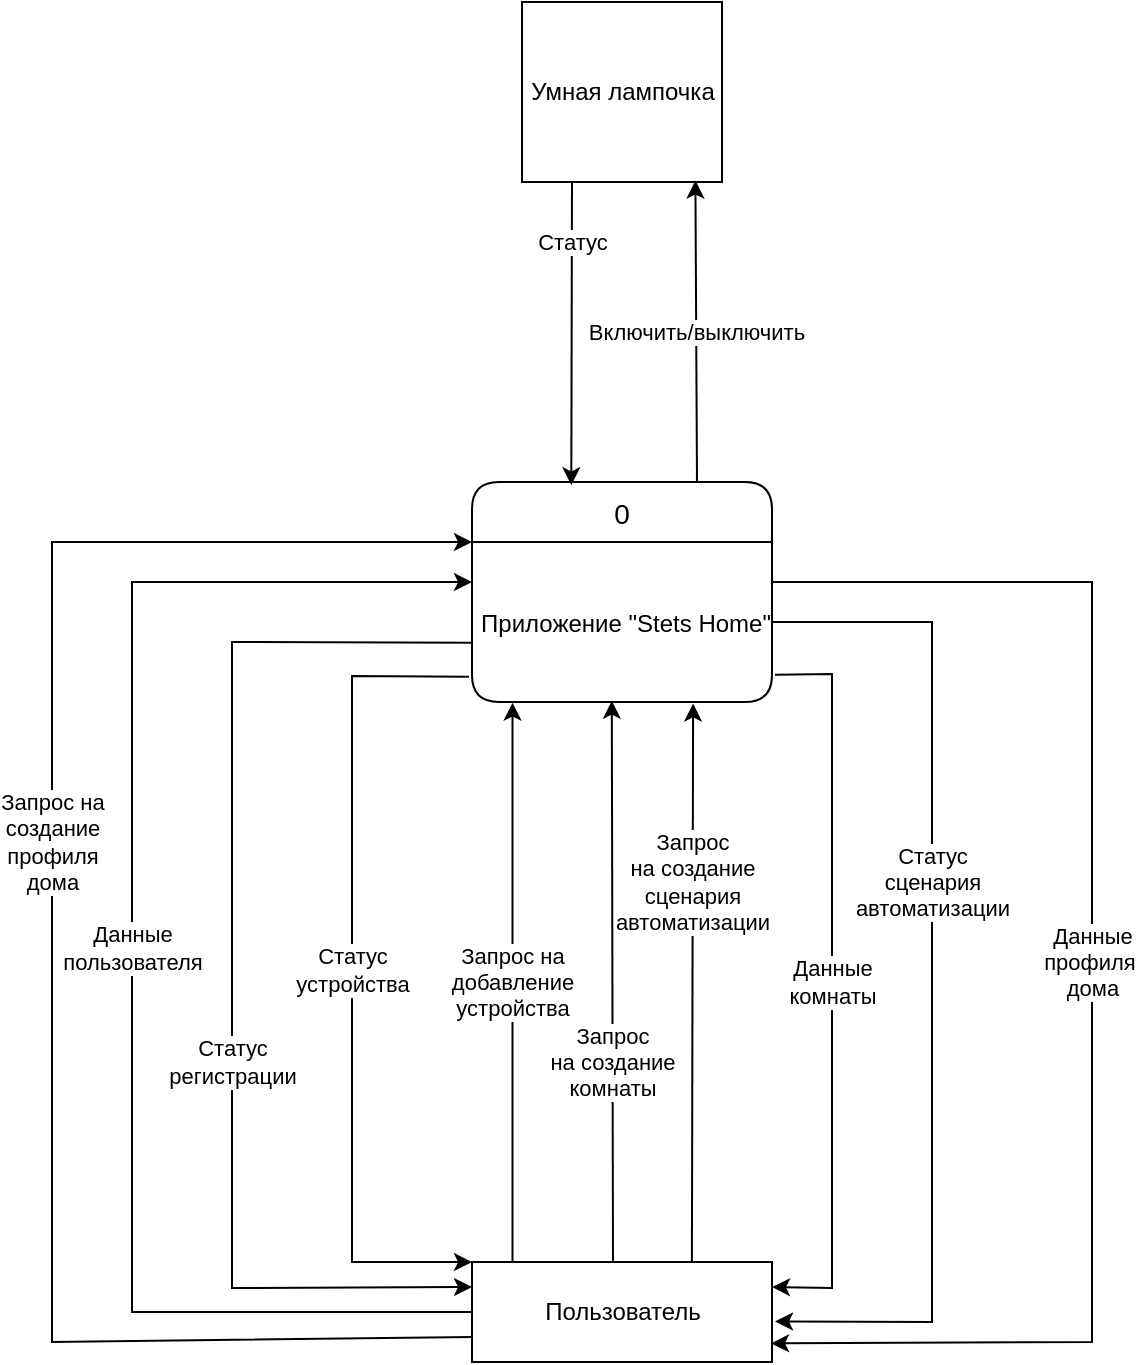 <mxfile version="21.6.5" type="device" pages="2">
  <diagram id="FZimzOWbiY0pmrnXrLaN" name="DFD контекстная">
    <mxGraphModel dx="1480" dy="2035" grid="1" gridSize="10" guides="1" tooltips="1" connect="1" arrows="1" fold="1" page="1" pageScale="1" pageWidth="827" pageHeight="1169" math="0" shadow="0">
      <root>
        <mxCell id="0" />
        <mxCell id="1" parent="0" />
        <mxCell id="komNeLyyzliTDDAAMzvB-3" value="Умная лампочка" style="html=1;dashed=0;whitespace=wrap;" parent="1" vertex="1">
          <mxGeometry x="395" y="-960" width="100" height="90" as="geometry" />
        </mxCell>
        <mxCell id="komNeLyyzliTDDAAMzvB-5" value="Пользователь" style="html=1;dashed=0;whitespace=wrap;" parent="1" vertex="1">
          <mxGeometry x="370" y="-330" width="150" height="50" as="geometry" />
        </mxCell>
        <mxCell id="rhUK0AfXt017CsrgmApv-1" value="0" style="swimlane;childLayout=stackLayout;horizontal=1;startSize=30;horizontalStack=0;rounded=1;fontSize=14;fontStyle=0;strokeWidth=1;resizeParent=0;resizeLast=1;shadow=0;dashed=0;align=center;fillColor=#FFFFFF;" parent="1" vertex="1">
          <mxGeometry x="370" y="-720" width="150" height="110" as="geometry" />
        </mxCell>
        <mxCell id="rhUK0AfXt017CsrgmApv-2" value="Приложение &quot;Stets Home&quot;" style="align=center;strokeColor=none;fillColor=none;spacingLeft=4;fontSize=12;verticalAlign=middle;resizable=0;rotatable=0;part=1;" parent="rhUK0AfXt017CsrgmApv-1" vertex="1">
          <mxGeometry y="30" width="150" height="80" as="geometry" />
        </mxCell>
        <mxCell id="3xYoZ6OrqOmJgIDq669S-2" value="Статус" style="endArrow=classic;html=1;rounded=0;exitX=0.25;exitY=1;exitDx=0;exitDy=0;entryX=0.331;entryY=0.015;entryDx=0;entryDy=0;entryPerimeter=0;" parent="1" source="komNeLyyzliTDDAAMzvB-3" target="rhUK0AfXt017CsrgmApv-1" edge="1">
          <mxGeometry x="-0.604" width="50" height="50" relative="1" as="geometry">
            <mxPoint x="270" y="-630" as="sourcePoint" />
            <mxPoint x="320" y="-680" as="targetPoint" />
            <mxPoint as="offset" />
          </mxGeometry>
        </mxCell>
        <mxCell id="3xYoZ6OrqOmJgIDq669S-4" value="Включить/выключить" style="endArrow=none;html=1;rounded=0;entryX=0.75;entryY=0;entryDx=0;entryDy=0;startArrow=classic;startFill=1;endFill=0;exitX=0.867;exitY=0.992;exitDx=0;exitDy=0;exitPerimeter=0;" parent="1" source="komNeLyyzliTDDAAMzvB-3" target="rhUK0AfXt017CsrgmApv-1" edge="1">
          <mxGeometry width="50" height="50" relative="1" as="geometry">
            <mxPoint x="484" y="-867" as="sourcePoint" />
            <mxPoint x="340" y="-650" as="targetPoint" />
          </mxGeometry>
        </mxCell>
        <mxCell id="DHh1E2eOa6CYIsrgBgdb-1" value="Данные &lt;br&gt;пользователя" style="endArrow=classic;html=1;rounded=0;entryX=0;entryY=0.25;entryDx=0;entryDy=0;exitX=0;exitY=0.5;exitDx=0;exitDy=0;labelPosition=center;verticalLabelPosition=middle;align=center;verticalAlign=middle;" parent="1" source="komNeLyyzliTDDAAMzvB-5" target="rhUK0AfXt017CsrgmApv-2" edge="1">
          <mxGeometry width="50" height="50" relative="1" as="geometry">
            <mxPoint x="410" y="-440" as="sourcePoint" />
            <mxPoint x="460" y="-490" as="targetPoint" />
            <Array as="points">
              <mxPoint x="200" y="-305" />
              <mxPoint x="200" y="-520" />
              <mxPoint x="200" y="-670" />
            </Array>
          </mxGeometry>
        </mxCell>
        <mxCell id="DHh1E2eOa6CYIsrgBgdb-2" value="Статус &lt;br&gt;регистрации" style="endArrow=classic;html=1;rounded=0;exitX=0.001;exitY=0.629;exitDx=0;exitDy=0;exitPerimeter=0;entryX=0;entryY=0.25;entryDx=0;entryDy=0;labelPosition=center;verticalLabelPosition=middle;align=center;verticalAlign=middle;" parent="1" source="rhUK0AfXt017CsrgmApv-2" target="komNeLyyzliTDDAAMzvB-5" edge="1">
          <mxGeometry x="0.172" width="50" height="50" relative="1" as="geometry">
            <mxPoint x="410" y="-510" as="sourcePoint" />
            <mxPoint x="460" y="-560" as="targetPoint" />
            <Array as="points">
              <mxPoint x="250" y="-640" />
              <mxPoint x="250" y="-317" />
            </Array>
            <mxPoint as="offset" />
          </mxGeometry>
        </mxCell>
        <mxCell id="DHh1E2eOa6CYIsrgBgdb-3" value="Запрос на &lt;br&gt;добавление&lt;br&gt;устройства" style="endArrow=classic;html=1;rounded=0;entryX=0.135;entryY=1.004;entryDx=0;entryDy=0;entryPerimeter=0;exitX=0.135;exitY=-0.008;exitDx=0;exitDy=0;exitPerimeter=0;" parent="1" source="komNeLyyzliTDDAAMzvB-5" target="rhUK0AfXt017CsrgmApv-2" edge="1">
          <mxGeometry width="50" height="50" relative="1" as="geometry">
            <mxPoint x="360" y="-480" as="sourcePoint" />
            <mxPoint x="410" y="-530" as="targetPoint" />
          </mxGeometry>
        </mxCell>
        <mxCell id="DHh1E2eOa6CYIsrgBgdb-4" value="Запрос&lt;br&gt;на создание&lt;br&gt;комнаты" style="endArrow=classic;html=1;rounded=0;entryX=0.466;entryY=0.992;entryDx=0;entryDy=0;entryPerimeter=0;exitX=0.47;exitY=0.003;exitDx=0;exitDy=0;exitPerimeter=0;" parent="1" source="komNeLyyzliTDDAAMzvB-5" target="rhUK0AfXt017CsrgmApv-2" edge="1">
          <mxGeometry x="-0.287" width="50" height="50" relative="1" as="geometry">
            <mxPoint x="440" y="-380" as="sourcePoint" />
            <mxPoint x="490" y="-430" as="targetPoint" />
            <mxPoint as="offset" />
          </mxGeometry>
        </mxCell>
        <mxCell id="DHh1E2eOa6CYIsrgBgdb-5" value="Запрос &lt;br&gt;на создание &lt;br&gt;сценария &lt;br&gt;автоматизации" style="endArrow=classic;html=1;rounded=0;exitX=0.733;exitY=0.003;exitDx=0;exitDy=0;exitPerimeter=0;entryX=0.737;entryY=1.009;entryDx=0;entryDy=0;entryPerimeter=0;" parent="1" source="komNeLyyzliTDDAAMzvB-5" target="rhUK0AfXt017CsrgmApv-2" edge="1">
          <mxGeometry x="0.361" width="50" height="50" relative="1" as="geometry">
            <mxPoint x="500" y="-410" as="sourcePoint" />
            <mxPoint x="550" y="-460" as="targetPoint" />
            <mxPoint as="offset" />
          </mxGeometry>
        </mxCell>
        <mxCell id="DHh1E2eOa6CYIsrgBgdb-6" value="Статус &lt;br&gt;устройства" style="endArrow=classic;html=1;rounded=0;exitX=-0.01;exitY=0.842;exitDx=0;exitDy=0;exitPerimeter=0;entryX=0;entryY=0;entryDx=0;entryDy=0;" parent="1" source="rhUK0AfXt017CsrgmApv-2" target="komNeLyyzliTDDAAMzvB-5" edge="1">
          <mxGeometry width="50" height="50" relative="1" as="geometry">
            <mxPoint x="300" y="-510" as="sourcePoint" />
            <mxPoint x="350" y="-560" as="targetPoint" />
            <Array as="points">
              <mxPoint x="310" y="-623" />
              <mxPoint x="310" y="-330" />
            </Array>
          </mxGeometry>
        </mxCell>
        <mxCell id="DHh1E2eOa6CYIsrgBgdb-7" value="Данные &lt;br&gt;комнаты" style="endArrow=classic;html=1;rounded=0;exitX=1.01;exitY=0.83;exitDx=0;exitDy=0;exitPerimeter=0;entryX=1;entryY=0.25;entryDx=0;entryDy=0;" parent="1" source="rhUK0AfXt017CsrgmApv-2" target="komNeLyyzliTDDAAMzvB-5" edge="1">
          <mxGeometry width="50" height="50" relative="1" as="geometry">
            <mxPoint x="570" y="-520" as="sourcePoint" />
            <mxPoint x="620" y="-570" as="targetPoint" />
            <Array as="points">
              <mxPoint x="550" y="-624" />
              <mxPoint x="550" y="-317" />
            </Array>
          </mxGeometry>
        </mxCell>
        <mxCell id="DHh1E2eOa6CYIsrgBgdb-8" value="Статус &lt;br&gt;сценария &lt;br&gt;автоматизации" style="endArrow=classic;html=1;rounded=0;exitX=1;exitY=0.5;exitDx=0;exitDy=0;entryX=1.01;entryY=0.595;entryDx=0;entryDy=0;entryPerimeter=0;" parent="1" source="rhUK0AfXt017CsrgmApv-2" target="komNeLyyzliTDDAAMzvB-5" edge="1">
          <mxGeometry x="-0.174" width="50" height="50" relative="1" as="geometry">
            <mxPoint x="620" y="-600" as="sourcePoint" />
            <mxPoint x="670" y="-650" as="targetPoint" />
            <Array as="points">
              <mxPoint x="600" y="-650" />
              <mxPoint x="600" y="-300" />
            </Array>
            <mxPoint as="offset" />
          </mxGeometry>
        </mxCell>
        <mxCell id="DHh1E2eOa6CYIsrgBgdb-9" value="Данные&lt;br&gt;профиля&amp;nbsp;&lt;br&gt;дома" style="endArrow=classic;html=1;rounded=0;exitX=1;exitY=0.25;exitDx=0;exitDy=0;entryX=0.997;entryY=0.814;entryDx=0;entryDy=0;entryPerimeter=0;" parent="1" source="rhUK0AfXt017CsrgmApv-2" target="komNeLyyzliTDDAAMzvB-5" edge="1">
          <mxGeometry width="50" height="50" relative="1" as="geometry">
            <mxPoint x="590" y="-660" as="sourcePoint" />
            <mxPoint x="640" y="-710" as="targetPoint" />
            <Array as="points">
              <mxPoint x="680" y="-670" />
              <mxPoint x="680" y="-290" />
            </Array>
          </mxGeometry>
        </mxCell>
        <mxCell id="DHh1E2eOa6CYIsrgBgdb-10" value="Запрос на &lt;br&gt;создание &lt;br&gt;профиля &lt;br&gt;дома" style="endArrow=classic;html=1;rounded=0;exitX=0;exitY=0.75;exitDx=0;exitDy=0;entryX=0;entryY=0;entryDx=0;entryDy=0;" parent="1" source="komNeLyyzliTDDAAMzvB-5" target="rhUK0AfXt017CsrgmApv-2" edge="1">
          <mxGeometry x="0.122" width="50" height="50" relative="1" as="geometry">
            <mxPoint x="100" y="-300" as="sourcePoint" />
            <mxPoint x="150" y="-350" as="targetPoint" />
            <Array as="points">
              <mxPoint x="160" y="-290" />
              <mxPoint x="160" y="-690" />
            </Array>
            <mxPoint as="offset" />
          </mxGeometry>
        </mxCell>
      </root>
    </mxGraphModel>
  </diagram>
  <diagram id="5hfhekeH1kYWlCb4wukP" name="DFD логические">
    <mxGraphModel dx="392" dy="1882" grid="1" gridSize="10" guides="1" tooltips="1" connect="1" arrows="1" fold="1" page="1" pageScale="1" pageWidth="827" pageHeight="1169" math="0" shadow="0">
      <root>
        <mxCell id="0" />
        <mxCell id="1" parent="0" />
        <mxCell id="LbU37DmQUK6YJqkzwObR-20" value="1" style="swimlane;childLayout=stackLayout;horizontal=1;startSize=30;horizontalStack=0;rounded=1;fontSize=14;fontStyle=0;strokeWidth=1;resizeParent=0;resizeLast=1;shadow=0;dashed=0;align=center;fillColor=#FFFFFF;whiteSpace=wrap;" parent="1" vertex="1">
          <mxGeometry x="960" y="-664" width="150" height="110" as="geometry" />
        </mxCell>
        <mxCell id="LbU37DmQUK6YJqkzwObR-21" value="зарегистрировать &#xa;пользователя" style="align=center;strokeColor=none;fillColor=none;spacingLeft=4;fontSize=12;verticalAlign=middle;resizable=0;rotatable=0;part=1;" parent="LbU37DmQUK6YJqkzwObR-20" vertex="1">
          <mxGeometry y="30" width="150" height="80" as="geometry" />
        </mxCell>
        <mxCell id="LbU37DmQUK6YJqkzwObR-22" value="3" style="swimlane;childLayout=stackLayout;horizontal=1;startSize=30;horizontalStack=0;rounded=1;fontSize=14;fontStyle=0;strokeWidth=1;resizeParent=0;resizeLast=1;shadow=0;dashed=0;align=center;fillColor=#FFFFFF;whiteSpace=wrap;" parent="1" vertex="1">
          <mxGeometry x="2010" y="-650" width="150" height="110" as="geometry" />
        </mxCell>
        <mxCell id="LbU37DmQUK6YJqkzwObR-23" value="Управлять &#xa;профилем дома" style="align=center;strokeColor=none;fillColor=none;spacingLeft=4;fontSize=12;verticalAlign=middle;resizable=0;rotatable=0;part=1;" parent="LbU37DmQUK6YJqkzwObR-22" vertex="1">
          <mxGeometry y="30" width="150" height="80" as="geometry" />
        </mxCell>
        <mxCell id="8VhkK581pL4ZldtOkyI2-1" value="Пользователь" style="html=1;dashed=0;whitespace=wrap;" parent="1" vertex="1">
          <mxGeometry x="960" y="-364" width="150" height="50" as="geometry" />
        </mxCell>
        <mxCell id="8VhkK581pL4ZldtOkyI2-2" value="Данные пользователя" style="endArrow=classic;html=1;rounded=0;exitX=0;exitY=0.5;exitDx=0;exitDy=0;entryX=-0.013;entryY=0.382;entryDx=0;entryDy=0;entryPerimeter=0;" parent="1" source="8VhkK581pL4ZldtOkyI2-1" target="LbU37DmQUK6YJqkzwObR-21" edge="1">
          <mxGeometry width="50" height="50" relative="1" as="geometry">
            <mxPoint x="910" y="-424" as="sourcePoint" />
            <mxPoint x="910" y="-604" as="targetPoint" />
            <Array as="points">
              <mxPoint x="910" y="-339" />
              <mxPoint x="910" y="-604" />
            </Array>
          </mxGeometry>
        </mxCell>
        <mxCell id="8VhkK581pL4ZldtOkyI2-3" value="1&amp;nbsp; &amp;nbsp; &amp;nbsp; &amp;nbsp;Пользователь" style="html=1;dashed=0;whitespace=wrap;shape=mxgraph.dfd.dataStoreID;align=left;spacingLeft=3;points=[[0,0],[0.5,0],[1,0],[0,0.5],[1,0.5],[0,1],[0.5,1],[1,1]];" parent="1" vertex="1">
          <mxGeometry x="990" y="-864" width="120" height="30" as="geometry" />
        </mxCell>
        <mxCell id="8VhkK581pL4ZldtOkyI2-4" value="Пользователи" style="endArrow=classic;html=1;rounded=0;exitX=0.5;exitY=0;exitDx=0;exitDy=0;entryX=0.37;entryY=0.985;entryDx=0;entryDy=0;entryPerimeter=0;startArrow=classic;startFill=1;" parent="1" source="LbU37DmQUK6YJqkzwObR-20" target="8VhkK581pL4ZldtOkyI2-3" edge="1">
          <mxGeometry width="50" height="50" relative="1" as="geometry">
            <mxPoint x="1020" y="-724" as="sourcePoint" />
            <mxPoint x="1070" y="-774" as="targetPoint" />
            <Array as="points">
              <mxPoint x="1035" y="-744" />
            </Array>
          </mxGeometry>
        </mxCell>
        <mxCell id="8VhkK581pL4ZldtOkyI2-6" value="Статус &lt;br&gt;регистрации" style="endArrow=classic;html=1;rounded=0;exitX=0.75;exitY=1;exitDx=0;exitDy=0;entryX=0.75;entryY=0;entryDx=0;entryDy=0;" parent="1" source="LbU37DmQUK6YJqkzwObR-21" target="8VhkK581pL4ZldtOkyI2-1" edge="1">
          <mxGeometry width="50" height="50" relative="1" as="geometry">
            <mxPoint x="1080" y="-464" as="sourcePoint" />
            <mxPoint x="1130" y="-514" as="targetPoint" />
          </mxGeometry>
        </mxCell>
        <mxCell id="8VhkK581pL4ZldtOkyI2-7" value="2" style="swimlane;childLayout=stackLayout;horizontal=1;startSize=30;horizontalStack=0;rounded=1;fontSize=14;fontStyle=0;strokeWidth=1;resizeParent=0;resizeLast=1;shadow=0;dashed=0;align=center;fillColor=#FFFFFF;whiteSpace=wrap;" parent="1" vertex="1">
          <mxGeometry x="1385" y="-664" width="150" height="110" as="geometry" />
        </mxCell>
        <mxCell id="8VhkK581pL4ZldtOkyI2-8" value="авторизовать &#xa;пользователя" style="align=center;strokeColor=none;fillColor=none;spacingLeft=4;fontSize=12;verticalAlign=middle;resizable=0;rotatable=0;part=1;" parent="8VhkK581pL4ZldtOkyI2-7" vertex="1">
          <mxGeometry y="30" width="150" height="80" as="geometry" />
        </mxCell>
        <mxCell id="8VhkK581pL4ZldtOkyI2-9" value="1&amp;nbsp; &amp;nbsp; &amp;nbsp; &amp;nbsp;Пользователь" style="html=1;dashed=0;whitespace=wrap;shape=mxgraph.dfd.dataStoreID;align=left;spacingLeft=3;points=[[0,0],[0.5,0],[1,0],[0,0.5],[1,0.5],[0,1],[0.5,1],[1,1]];" parent="1" vertex="1">
          <mxGeometry x="1385" y="-854" width="145" height="30" as="geometry" />
        </mxCell>
        <mxCell id="8VhkK581pL4ZldtOkyI2-10" value="Пользователи" style="endArrow=classic;html=1;rounded=0;exitX=0.127;exitY=0.011;exitDx=0;exitDy=0;exitPerimeter=0;entryX=0.13;entryY=1.01;entryDx=0;entryDy=0;entryPerimeter=0;startArrow=classic;startFill=1;" parent="1" source="8VhkK581pL4ZldtOkyI2-7" target="8VhkK581pL4ZldtOkyI2-9" edge="1">
          <mxGeometry width="50" height="50" relative="1" as="geometry">
            <mxPoint x="1395" y="-714" as="sourcePoint" />
            <mxPoint x="1445" y="-764" as="targetPoint" />
          </mxGeometry>
        </mxCell>
        <mxCell id="8VhkK581pL4ZldtOkyI2-11" value="Пользователь" style="html=1;dashed=0;whitespace=wrap;" parent="1" vertex="1">
          <mxGeometry x="1385" y="-354" width="150" height="50" as="geometry" />
        </mxCell>
        <mxCell id="8VhkK581pL4ZldtOkyI2-12" value="Данные &lt;br&gt;авторизации" style="endArrow=classic;html=1;rounded=0;entryX=0;entryY=0.5;entryDx=0;entryDy=0;exitX=0;exitY=0.6;exitDx=0;exitDy=0;exitPerimeter=0;" parent="1" source="8VhkK581pL4ZldtOkyI2-11" target="8VhkK581pL4ZldtOkyI2-8" edge="1">
          <mxGeometry width="50" height="50" relative="1" as="geometry">
            <mxPoint x="1365" y="-324" as="sourcePoint" />
            <mxPoint x="1455" y="-474" as="targetPoint" />
            <Array as="points">
              <mxPoint x="1355" y="-324" />
              <mxPoint x="1355" y="-594" />
            </Array>
          </mxGeometry>
        </mxCell>
        <mxCell id="8VhkK581pL4ZldtOkyI2-13" value="Статус&lt;br&gt;авторизации" style="endArrow=classic;html=1;rounded=0;exitX=0.329;exitY=0.992;exitDx=0;exitDy=0;exitPerimeter=0;" parent="1" source="8VhkK581pL4ZldtOkyI2-8" edge="1">
          <mxGeometry width="50" height="50" relative="1" as="geometry">
            <mxPoint x="1465" y="-454" as="sourcePoint" />
            <mxPoint x="1435" y="-354" as="targetPoint" />
          </mxGeometry>
        </mxCell>
        <mxCell id="8VhkK581pL4ZldtOkyI2-14" value="Запрос &lt;br&gt;восстановления &lt;br&gt;пароля" style="endArrow=classic;html=1;rounded=0;exitX=0.733;exitY=-0.027;exitDx=0;exitDy=0;exitPerimeter=0;entryX=0.733;entryY=1.025;entryDx=0;entryDy=0;entryPerimeter=0;" parent="1" source="8VhkK581pL4ZldtOkyI2-11" target="8VhkK581pL4ZldtOkyI2-8" edge="1">
          <mxGeometry x="0.308" width="50" height="50" relative="1" as="geometry">
            <mxPoint x="1495" y="-444" as="sourcePoint" />
            <mxPoint x="1545" y="-494" as="targetPoint" />
            <mxPoint as="offset" />
          </mxGeometry>
        </mxCell>
        <mxCell id="8VhkK581pL4ZldtOkyI2-15" value="Новый пароль" style="endArrow=classic;html=1;rounded=0;exitX=1;exitY=0.5;exitDx=0;exitDy=0;entryX=1.003;entryY=0.561;entryDx=0;entryDy=0;entryPerimeter=0;" parent="1" source="8VhkK581pL4ZldtOkyI2-8" target="8VhkK581pL4ZldtOkyI2-11" edge="1">
          <mxGeometry width="50" height="50" relative="1" as="geometry">
            <mxPoint x="1575" y="-554" as="sourcePoint" />
            <mxPoint x="1625" y="-604" as="targetPoint" />
            <Array as="points">
              <mxPoint x="1595" y="-594" />
              <mxPoint x="1595" y="-326" />
            </Array>
          </mxGeometry>
        </mxCell>
        <mxCell id="8VhkK581pL4ZldtOkyI2-16" value="Новый пароль" style="endArrow=classic;html=1;rounded=0;exitX=0.75;exitY=0;exitDx=0;exitDy=0;entryX=0.772;entryY=1.056;entryDx=0;entryDy=0;entryPerimeter=0;" parent="1" source="8VhkK581pL4ZldtOkyI2-7" target="8VhkK581pL4ZldtOkyI2-9" edge="1">
          <mxGeometry width="50" height="50" relative="1" as="geometry">
            <mxPoint x="1495" y="-684" as="sourcePoint" />
            <mxPoint x="1545" y="-734" as="targetPoint" />
          </mxGeometry>
        </mxCell>
        <mxCell id="8VhkK581pL4ZldtOkyI2-17" value="Пользователь" style="html=1;dashed=0;whitespace=wrap;" parent="1" vertex="1">
          <mxGeometry x="2010" y="-340" width="150" height="50" as="geometry" />
        </mxCell>
        <mxCell id="8VhkK581pL4ZldtOkyI2-18" value="Данные&lt;br&gt;дома" style="endArrow=classic;html=1;rounded=0;exitX=0.25;exitY=0;exitDx=0;exitDy=0;entryX=0.25;entryY=1;entryDx=0;entryDy=0;" parent="1" source="8VhkK581pL4ZldtOkyI2-17" target="LbU37DmQUK6YJqkzwObR-23" edge="1">
          <mxGeometry width="50" height="50" relative="1" as="geometry">
            <mxPoint x="2010" y="-400" as="sourcePoint" />
            <mxPoint x="2060" y="-450" as="targetPoint" />
            <Array as="points">
              <mxPoint x="2048" y="-370" />
            </Array>
          </mxGeometry>
        </mxCell>
        <mxCell id="8VhkK581pL4ZldtOkyI2-19" value="1&amp;nbsp; &amp;nbsp; &amp;nbsp; &amp;nbsp;Пользователь" style="html=1;dashed=0;whitespace=wrap;shape=mxgraph.dfd.dataStoreID;align=left;spacingLeft=3;points=[[0,0],[0.5,0],[1,0],[0,0.5],[1,0.5],[0,1],[0.5,1],[1,1]];" parent="1" vertex="1">
          <mxGeometry x="2100" y="-820" width="145" height="30" as="geometry" />
        </mxCell>
        <mxCell id="8VhkK581pL4ZldtOkyI2-20" value="2&amp;nbsp; &amp;nbsp; &amp;nbsp; &amp;nbsp;Дом" style="html=1;dashed=0;whitespace=wrap;shape=mxgraph.dfd.dataStoreID;align=left;spacingLeft=3;points=[[0,0],[0.5,0],[1,0],[0,0.5],[1,0.5],[0,1],[0.5,1],[1,1]];" parent="1" vertex="1">
          <mxGeometry x="2060" y="-880" width="145" height="30" as="geometry" />
        </mxCell>
        <mxCell id="8VhkK581pL4ZldtOkyI2-21" value="3&amp;nbsp; &amp;nbsp; &amp;nbsp; &amp;nbsp;Пользователь дома" style="html=1;dashed=0;whitespace=wrap;shape=mxgraph.dfd.dataStoreID;align=left;spacingLeft=3;points=[[0,0],[0.5,0],[1,0],[0,0.5],[1,0.5],[0,1],[0.5,1],[1,1]];" parent="1" vertex="1">
          <mxGeometry x="2010" y="-950" width="160" height="30" as="geometry" />
        </mxCell>
        <mxCell id="8VhkK581pL4ZldtOkyI2-22" value="Пользователи" style="endArrow=classic;html=1;rounded=0;exitX=0.217;exitY=1.007;exitDx=0;exitDy=0;exitPerimeter=0;entryX=0.809;entryY=-0.002;entryDx=0;entryDy=0;entryPerimeter=0;" parent="1" source="8VhkK581pL4ZldtOkyI2-19" target="LbU37DmQUK6YJqkzwObR-22" edge="1">
          <mxGeometry width="50" height="50" relative="1" as="geometry">
            <mxPoint x="2180" y="-700" as="sourcePoint" />
            <mxPoint x="2230" y="-750" as="targetPoint" />
          </mxGeometry>
        </mxCell>
        <mxCell id="8VhkK581pL4ZldtOkyI2-23" value="Дом" style="endArrow=classic;html=1;rounded=0;exitX=0.134;exitY=1.011;exitDx=0;exitDy=0;exitPerimeter=0;entryX=0.468;entryY=-0.002;entryDx=0;entryDy=0;entryPerimeter=0;startArrow=classic;startFill=1;" parent="1" source="8VhkK581pL4ZldtOkyI2-20" target="LbU37DmQUK6YJqkzwObR-22" edge="1">
          <mxGeometry width="50" height="50" relative="1" as="geometry">
            <mxPoint x="2040" y="-760" as="sourcePoint" />
            <mxPoint x="2090" y="-810" as="targetPoint" />
          </mxGeometry>
        </mxCell>
        <mxCell id="8VhkK581pL4ZldtOkyI2-24" value="Пользователи&lt;br&gt;дома" style="endArrow=classic;html=1;rounded=0;exitX=0.192;exitY=-0.002;exitDx=0;exitDy=0;exitPerimeter=0;entryX=0.184;entryY=1.016;entryDx=0;entryDy=0;entryPerimeter=0;startArrow=classic;startFill=1;" parent="1" source="LbU37DmQUK6YJqkzwObR-22" target="8VhkK581pL4ZldtOkyI2-21" edge="1">
          <mxGeometry width="50" height="50" relative="1" as="geometry">
            <mxPoint x="1990" y="-780" as="sourcePoint" />
            <mxPoint x="2040" y="-830" as="targetPoint" />
          </mxGeometry>
        </mxCell>
        <mxCell id="8VhkK581pL4ZldtOkyI2-25" value="Статус создания &lt;br&gt;профиля дома" style="endArrow=classic;html=1;rounded=0;exitX=0.75;exitY=1;exitDx=0;exitDy=0;entryX=0.75;entryY=0;entryDx=0;entryDy=0;" parent="1" source="LbU37DmQUK6YJqkzwObR-23" target="8VhkK581pL4ZldtOkyI2-17" edge="1">
          <mxGeometry width="50" height="50" relative="1" as="geometry">
            <mxPoint x="2190" y="-440" as="sourcePoint" />
            <mxPoint x="2240" y="-490" as="targetPoint" />
          </mxGeometry>
        </mxCell>
        <mxCell id="8VhkK581pL4ZldtOkyI2-51" value="6" style="swimlane;childLayout=stackLayout;horizontal=1;startSize=30;horizontalStack=0;rounded=1;fontSize=14;fontStyle=0;strokeWidth=1;resizeParent=0;resizeLast=1;shadow=0;dashed=0;align=center;fillColor=#FFFFFF;whiteSpace=wrap;" parent="1" vertex="1">
          <mxGeometry x="4488" y="-630" width="150" height="110" as="geometry" />
        </mxCell>
        <mxCell id="8VhkK581pL4ZldtOkyI2-52" value="Управлять сценарем&#xa;автоматизации" style="align=center;strokeColor=none;fillColor=none;spacingLeft=4;fontSize=12;verticalAlign=middle;resizable=0;rotatable=0;part=1;" parent="8VhkK581pL4ZldtOkyI2-51" vertex="1">
          <mxGeometry y="30" width="150" height="80" as="geometry" />
        </mxCell>
        <mxCell id="8VhkK581pL4ZldtOkyI2-53" value="Пользователь" style="html=1;dashed=0;whitespace=wrap;" parent="1" vertex="1">
          <mxGeometry x="4488" y="-330" width="150" height="50" as="geometry" />
        </mxCell>
        <mxCell id="8VhkK581pL4ZldtOkyI2-54" value="Данные для &lt;br&gt;создания сценария &lt;br&gt;автоматизации" style="endArrow=classic;html=1;rounded=0;exitX=-0.017;exitY=0.368;exitDx=0;exitDy=0;exitPerimeter=0;entryX=0;entryY=0.75;entryDx=0;entryDy=0;" parent="1" source="8VhkK581pL4ZldtOkyI2-53" target="8VhkK581pL4ZldtOkyI2-52" edge="1">
          <mxGeometry x="0.211" width="50" height="50" relative="1" as="geometry">
            <mxPoint x="4498" y="-410" as="sourcePoint" />
            <mxPoint x="4548" y="-460" as="targetPoint" />
            <Array as="points">
              <mxPoint x="4398" y="-312" />
              <mxPoint x="4398" y="-540" />
            </Array>
            <mxPoint as="offset" />
          </mxGeometry>
        </mxCell>
        <mxCell id="8VhkK581pL4ZldtOkyI2-55" value="5&amp;nbsp; &amp;nbsp; &amp;nbsp; &amp;nbsp;Устройство" style="html=1;dashed=0;whitespace=wrap;shape=mxgraph.dfd.dataStoreID;align=left;spacingLeft=3;points=[[0,0],[0.5,0],[1,0],[0,0.5],[1,0.5],[0,1],[0.5,1],[1,1]];" parent="1" vertex="1">
          <mxGeometry x="4746" y="-790" width="160" height="30" as="geometry" />
        </mxCell>
        <mxCell id="8VhkK581pL4ZldtOkyI2-56" value="8&amp;nbsp; &amp;nbsp; &amp;nbsp; &amp;nbsp;Сценарий&amp;nbsp;" style="html=1;dashed=0;whitespace=wrap;shape=mxgraph.dfd.dataStoreID;align=left;spacingLeft=3;points=[[0,0],[0.5,0],[1,0],[0,0.5],[1,0.5],[0,1],[0.5,1],[1,1]];" parent="1" vertex="1">
          <mxGeometry x="4668" y="-850" width="110" height="30" as="geometry" />
        </mxCell>
        <mxCell id="8VhkK581pL4ZldtOkyI2-57" value="9&amp;nbsp; &amp;nbsp; &amp;nbsp; &amp;nbsp;Устройство в сценарии" style="html=1;dashed=0;whitespace=wrap;shape=mxgraph.dfd.dataStoreID;align=left;spacingLeft=3;points=[[0,0],[0.5,0],[1,0],[0,0.5],[1,0.5],[0,1],[0.5,1],[1,1]];" parent="1" vertex="1">
          <mxGeometry x="4598" y="-900" width="200" height="30" as="geometry" />
        </mxCell>
        <mxCell id="8VhkK581pL4ZldtOkyI2-58" value="10&amp;nbsp; &amp;nbsp; &amp;nbsp; Расписание" style="html=1;dashed=0;whitespace=wrap;shape=mxgraph.dfd.dataStoreID;align=left;spacingLeft=3;points=[[0,0],[0.5,0],[1,0],[0,0.5],[1,0.5],[0,1],[0.5,1],[1,1]];" parent="1" vertex="1">
          <mxGeometry x="4400" y="-1030" width="120" height="30" as="geometry" />
        </mxCell>
        <mxCell id="8VhkK581pL4ZldtOkyI2-59" value="Устройство" style="endArrow=classic;html=1;rounded=0;exitX=0.5;exitY=1;exitDx=0;exitDy=0;entryX=1;entryY=0.5;entryDx=0;entryDy=0;" parent="1" source="8VhkK581pL4ZldtOkyI2-55" target="8VhkK581pL4ZldtOkyI2-52" edge="1">
          <mxGeometry width="50" height="50" relative="1" as="geometry">
            <mxPoint x="4768" y="-660" as="sourcePoint" />
            <mxPoint x="4818" y="-710" as="targetPoint" />
            <Array as="points">
              <mxPoint x="4828" y="-560" />
            </Array>
          </mxGeometry>
        </mxCell>
        <mxCell id="8VhkK581pL4ZldtOkyI2-60" value="Сценарий" style="endArrow=classic;html=1;rounded=0;entryX=0.466;entryY=1.024;entryDx=0;entryDy=0;entryPerimeter=0;startArrow=classic;startFill=1;" parent="1" target="8VhkK581pL4ZldtOkyI2-56" edge="1">
          <mxGeometry width="50" height="50" relative="1" as="geometry">
            <mxPoint x="4638" y="-590" as="sourcePoint" />
            <mxPoint x="4718" y="-650" as="targetPoint" />
            <Array as="points">
              <mxPoint x="4719" y="-590" />
            </Array>
          </mxGeometry>
        </mxCell>
        <mxCell id="8VhkK581pL4ZldtOkyI2-61" value="Устройство &lt;br&gt;в сценарии" style="endArrow=classic;html=1;rounded=0;entryX=0.198;entryY=1.046;entryDx=0;entryDy=0;entryPerimeter=0;exitX=0.75;exitY=0;exitDx=0;exitDy=0;" parent="1" source="8VhkK581pL4ZldtOkyI2-51" target="8VhkK581pL4ZldtOkyI2-57" edge="1">
          <mxGeometry width="50" height="50" relative="1" as="geometry">
            <mxPoint x="4578" y="-780" as="sourcePoint" />
            <mxPoint x="4628" y="-830" as="targetPoint" />
            <Array as="points">
              <mxPoint x="4601" y="-750" />
              <mxPoint x="4638" y="-750" />
            </Array>
          </mxGeometry>
        </mxCell>
        <mxCell id="8VhkK581pL4ZldtOkyI2-62" value="Расписание" style="endArrow=none;html=1;rounded=0;exitX=0.263;exitY=0;exitDx=0;exitDy=0;entryX=0.5;entryY=1;entryDx=0;entryDy=0;exitPerimeter=0;startArrow=classic;startFill=1;endFill=0;" parent="1" source="8VhkK581pL4ZldtOkyI2-51" target="8VhkK581pL4ZldtOkyI2-58" edge="1">
          <mxGeometry width="50" height="50" relative="1" as="geometry">
            <mxPoint x="4498" y="-770" as="sourcePoint" />
            <mxPoint x="4548" y="-820" as="targetPoint" />
            <Array as="points">
              <mxPoint x="4528" y="-680" />
              <mxPoint x="4460" y="-680" />
            </Array>
          </mxGeometry>
        </mxCell>
        <mxCell id="8VhkK581pL4ZldtOkyI2-63" value="Статус &lt;br&gt;создания &lt;br&gt;сценария" style="endArrow=classic;html=1;rounded=0;exitX=0.25;exitY=1;exitDx=0;exitDy=0;entryX=0.25;entryY=0;entryDx=0;entryDy=0;" parent="1" source="8VhkK581pL4ZldtOkyI2-52" target="8VhkK581pL4ZldtOkyI2-53" edge="1">
          <mxGeometry width="50" height="50" relative="1" as="geometry">
            <mxPoint x="4578" y="-400" as="sourcePoint" />
            <mxPoint x="4628" y="-450" as="targetPoint" />
          </mxGeometry>
        </mxCell>
        <mxCell id="8VhkK581pL4ZldtOkyI2-67" value="Запрос&lt;br&gt;на включени&lt;br&gt;или выключение&lt;br&gt;сценария" style="endArrow=classic;html=1;rounded=0;exitX=0.75;exitY=0;exitDx=0;exitDy=0;entryX=0.75;entryY=1;entryDx=0;entryDy=0;" parent="1" source="8VhkK581pL4ZldtOkyI2-53" target="8VhkK581pL4ZldtOkyI2-52" edge="1">
          <mxGeometry x="-0.368" width="50" height="50" relative="1" as="geometry">
            <mxPoint x="5295" y="-420" as="sourcePoint" />
            <mxPoint x="5345" y="-470" as="targetPoint" />
            <mxPoint as="offset" />
          </mxGeometry>
        </mxCell>
        <mxCell id="8VhkK581pL4ZldtOkyI2-68" value="Статус &lt;br&gt;сценария" style="endArrow=classic;html=1;rounded=0;exitX=1;exitY=0.75;exitDx=0;exitDy=0;entryX=1;entryY=0.25;entryDx=0;entryDy=0;" parent="1" source="8VhkK581pL4ZldtOkyI2-52" target="8VhkK581pL4ZldtOkyI2-53" edge="1">
          <mxGeometry width="50" height="50" relative="1" as="geometry">
            <mxPoint x="5435" y="-440" as="sourcePoint" />
            <mxPoint x="5485" y="-490" as="targetPoint" />
            <Array as="points">
              <mxPoint x="4698" y="-540" />
              <mxPoint x="4698" y="-317" />
            </Array>
          </mxGeometry>
        </mxCell>
        <mxCell id="3IZchliQ6RztjYGwN718-8" value="Умная лампочка" style="html=1;dashed=0;whitespace=wrap;" parent="1" vertex="1">
          <mxGeometry x="4191" y="-595" width="100" height="45" as="geometry" />
        </mxCell>
        <mxCell id="3IZchliQ6RztjYGwN718-9" value="Данные&lt;br&gt;лампочки" style="endArrow=classic;html=1;rounded=0;exitX=1.002;exitY=0.789;exitDx=0;exitDy=0;exitPerimeter=0;entryX=0;entryY=0.5;entryDx=0;entryDy=0;" parent="1" source="3IZchliQ6RztjYGwN718-8" edge="1">
          <mxGeometry width="50" height="50" relative="1" as="geometry">
            <mxPoint x="4301" y="-520" as="sourcePoint" />
            <mxPoint x="4488" y="-560" as="targetPoint" />
          </mxGeometry>
        </mxCell>
        <mxCell id="3IZchliQ6RztjYGwN718-10" value="Запрос на&amp;nbsp;&lt;br&gt;изменение состояния" style="endArrow=classic;html=1;rounded=0;exitX=-0.001;exitY=0.121;exitDx=0;exitDy=0;exitPerimeter=0;entryX=1.002;entryY=0.103;entryDx=0;entryDy=0;entryPerimeter=0;" parent="1" target="3IZchliQ6RztjYGwN718-8" edge="1">
          <mxGeometry width="50" height="50" relative="1" as="geometry">
            <mxPoint x="4487.85" y="-590.32" as="sourcePoint" />
            <mxPoint x="4361" y="-610" as="targetPoint" />
          </mxGeometry>
        </mxCell>
        <mxCell id="KjAoKxwDhWoZnwnvVgiU-1" value="4" style="swimlane;childLayout=stackLayout;horizontal=1;startSize=30;horizontalStack=0;rounded=1;fontSize=14;fontStyle=0;strokeWidth=1;resizeParent=0;resizeLast=1;shadow=0;dashed=0;align=center;fillColor=#FFFFFF;whiteSpace=wrap;" parent="1" vertex="1">
          <mxGeometry x="2831" y="-640" width="150" height="110" as="geometry" />
        </mxCell>
        <mxCell id="KjAoKxwDhWoZnwnvVgiU-2" value="Управлять устройством" style="align=center;strokeColor=none;fillColor=none;spacingLeft=4;fontSize=12;verticalAlign=middle;resizable=0;rotatable=0;part=1;" parent="KjAoKxwDhWoZnwnvVgiU-1" vertex="1">
          <mxGeometry y="30" width="150" height="80" as="geometry" />
        </mxCell>
        <mxCell id="KjAoKxwDhWoZnwnvVgiU-3" value="Пользователь" style="html=1;dashed=0;whitespace=wrap;" parent="1" vertex="1">
          <mxGeometry x="2831" y="-330" width="150" height="50" as="geometry" />
        </mxCell>
        <mxCell id="KjAoKxwDhWoZnwnvVgiU-12" value="Запрос на &lt;br&gt;добавление &lt;br&gt;устройства" style="endArrow=classic;html=1;rounded=0;exitX=0.25;exitY=0;exitDx=0;exitDy=0;entryX=0.25;entryY=1;entryDx=0;entryDy=0;" parent="1" source="KjAoKxwDhWoZnwnvVgiU-3" target="KjAoKxwDhWoZnwnvVgiU-2" edge="1">
          <mxGeometry width="50" height="50" relative="1" as="geometry">
            <mxPoint x="2941" y="-370" as="sourcePoint" />
            <mxPoint x="2991" y="-420" as="targetPoint" />
          </mxGeometry>
        </mxCell>
        <mxCell id="KjAoKxwDhWoZnwnvVgiU-13" value="Статус &lt;br&gt;добавления &lt;br&gt;устройства" style="endArrow=classic;html=1;rounded=0;exitX=0.75;exitY=1;exitDx=0;exitDy=0;entryX=0.75;entryY=0;entryDx=0;entryDy=0;" parent="1" source="KjAoKxwDhWoZnwnvVgiU-2" target="KjAoKxwDhWoZnwnvVgiU-3" edge="1">
          <mxGeometry width="50" height="50" relative="1" as="geometry">
            <mxPoint x="3031" y="-510" as="sourcePoint" />
            <mxPoint x="3081" y="-560" as="targetPoint" />
            <Array as="points" />
          </mxGeometry>
        </mxCell>
        <mxCell id="KjAoKxwDhWoZnwnvVgiU-14" value="4&amp;nbsp; &amp;nbsp; &amp;nbsp; &amp;nbsp;Тип устройства" style="html=1;dashed=0;whitespace=wrap;shape=mxgraph.dfd.dataStoreID;align=left;spacingLeft=3;points=[[0,0],[0.5,0],[1,0],[0,0.5],[1,0.5],[0,1],[0.5,1],[1,1]];" parent="1" vertex="1">
          <mxGeometry x="2911" y="-790" width="160" height="30" as="geometry" />
        </mxCell>
        <mxCell id="KjAoKxwDhWoZnwnvVgiU-15" value="5&amp;nbsp; &amp;nbsp; &amp;nbsp; &amp;nbsp;Устройство" style="html=1;dashed=0;whitespace=wrap;shape=mxgraph.dfd.dataStoreID;align=left;spacingLeft=3;points=[[0,0],[0.5,0],[1,0],[0,0.5],[1,0.5],[0,1],[0.5,1],[1,1]];" parent="1" vertex="1">
          <mxGeometry x="2792" y="-850" width="160" height="30" as="geometry" />
        </mxCell>
        <mxCell id="KjAoKxwDhWoZnwnvVgiU-16" value="Тип устройства" style="endArrow=classic;html=1;rounded=0;exitX=0.5;exitY=1;exitDx=0;exitDy=0;entryX=0.75;entryY=0;entryDx=0;entryDy=0;" parent="1" source="KjAoKxwDhWoZnwnvVgiU-14" target="KjAoKxwDhWoZnwnvVgiU-1" edge="1">
          <mxGeometry x="-0.23" y="-1" width="50" height="50" relative="1" as="geometry">
            <mxPoint x="2701" y="-830" as="sourcePoint" />
            <mxPoint x="2751" y="-880" as="targetPoint" />
            <Array as="points">
              <mxPoint x="2990" y="-690" />
              <mxPoint x="2944" y="-690" />
            </Array>
            <mxPoint as="offset" />
          </mxGeometry>
        </mxCell>
        <mxCell id="KjAoKxwDhWoZnwnvVgiU-17" value="Устройство&amp;nbsp;" style="endArrow=classic;html=1;rounded=0;exitX=0.25;exitY=0;exitDx=0;exitDy=0;entryX=0.114;entryY=1.046;entryDx=0;entryDy=0;entryPerimeter=0;startArrow=classic;startFill=1;" parent="1" source="KjAoKxwDhWoZnwnvVgiU-1" target="KjAoKxwDhWoZnwnvVgiU-15" edge="1">
          <mxGeometry width="50" height="50" relative="1" as="geometry">
            <mxPoint x="2691" y="-660" as="sourcePoint" />
            <mxPoint x="2741" y="-710" as="targetPoint" />
            <Array as="points">
              <mxPoint x="2869" y="-690" />
              <mxPoint x="2810" y="-690" />
            </Array>
          </mxGeometry>
        </mxCell>
        <mxCell id="KjAoKxwDhWoZnwnvVgiU-26" value="Умная лампочка" style="html=1;dashed=0;whitespace=wrap;" parent="1" vertex="1">
          <mxGeometry x="2600" y="-605" width="100" height="40" as="geometry" />
        </mxCell>
        <mxCell id="KjAoKxwDhWoZnwnvVgiU-27" value="Данные лампочки" style="endArrow=classic;html=1;rounded=0;exitX=1;exitY=0.75;exitDx=0;exitDy=0;" parent="1" source="KjAoKxwDhWoZnwnvVgiU-26" edge="1">
          <mxGeometry width="50" height="50" relative="1" as="geometry">
            <mxPoint x="2720" y="-560" as="sourcePoint" />
            <mxPoint x="2830" y="-575" as="targetPoint" />
          </mxGeometry>
        </mxCell>
        <mxCell id="KjAoKxwDhWoZnwnvVgiU-28" value="Запрос статуса" style="endArrow=classic;html=1;rounded=0;exitX=0;exitY=0.25;exitDx=0;exitDy=0;entryX=1.007;entryY=0.394;entryDx=0;entryDy=0;entryPerimeter=0;" parent="1" source="KjAoKxwDhWoZnwnvVgiU-2" target="KjAoKxwDhWoZnwnvVgiU-26" edge="1">
          <mxGeometry width="50" height="50" relative="1" as="geometry">
            <mxPoint x="2690" y="-610" as="sourcePoint" />
            <mxPoint x="2740" y="-660" as="targetPoint" />
          </mxGeometry>
        </mxCell>
        <mxCell id="KjAoKxwDhWoZnwnvVgiU-29" value="5" style="swimlane;childLayout=stackLayout;horizontal=1;startSize=30;horizontalStack=0;rounded=1;fontSize=14;fontStyle=0;strokeWidth=1;resizeParent=0;resizeLast=1;shadow=0;dashed=0;align=center;fillColor=#FFFFFF;whiteSpace=wrap;" parent="1" vertex="1">
          <mxGeometry x="3731" y="-640" width="150" height="110" as="geometry" />
        </mxCell>
        <mxCell id="KjAoKxwDhWoZnwnvVgiU-30" value="Управлять комнатой" style="align=center;strokeColor=none;fillColor=none;spacingLeft=4;fontSize=12;verticalAlign=middle;resizable=0;rotatable=0;part=1;" parent="KjAoKxwDhWoZnwnvVgiU-29" vertex="1">
          <mxGeometry y="30" width="150" height="80" as="geometry" />
        </mxCell>
        <mxCell id="KjAoKxwDhWoZnwnvVgiU-31" value="Пользователь" style="html=1;dashed=0;whitespace=wrap;" parent="1" vertex="1">
          <mxGeometry x="3731" y="-330" width="150" height="50" as="geometry" />
        </mxCell>
        <mxCell id="KjAoKxwDhWoZnwnvVgiU-40" value="Запрос на &lt;br&gt;добавление &lt;br&gt;устройства&lt;br&gt;в комнату" style="endArrow=classic;html=1;rounded=0;exitX=0.567;exitY=0;exitDx=0;exitDy=0;entryX=0.566;entryY=1.01;entryDx=0;entryDy=0;entryPerimeter=0;exitPerimeter=0;" parent="1" source="KjAoKxwDhWoZnwnvVgiU-31" target="KjAoKxwDhWoZnwnvVgiU-30" edge="1">
          <mxGeometry x="-0.491" width="50" height="50" relative="1" as="geometry">
            <mxPoint x="3841" y="-370" as="sourcePoint" />
            <mxPoint x="3891" y="-420" as="targetPoint" />
            <mxPoint as="offset" />
          </mxGeometry>
        </mxCell>
        <mxCell id="KjAoKxwDhWoZnwnvVgiU-41" value="Статус &lt;br&gt;добавления &lt;br&gt;устройства&lt;br&gt;в комнату" style="endArrow=classic;html=1;rounded=0;exitX=0.901;exitY=0.997;exitDx=0;exitDy=0;entryX=0.901;entryY=-0.016;entryDx=0;entryDy=0;exitPerimeter=0;entryPerimeter=0;" parent="1" source="KjAoKxwDhWoZnwnvVgiU-30" target="KjAoKxwDhWoZnwnvVgiU-31" edge="1">
          <mxGeometry x="-0.396" width="50" height="50" relative="1" as="geometry">
            <mxPoint x="3931" y="-510" as="sourcePoint" />
            <mxPoint x="3981" y="-560" as="targetPoint" />
            <Array as="points">
              <mxPoint x="3866" y="-490" />
            </Array>
            <mxPoint as="offset" />
          </mxGeometry>
        </mxCell>
        <mxCell id="KjAoKxwDhWoZnwnvVgiU-43" value="5&amp;nbsp; &amp;nbsp; &amp;nbsp; &amp;nbsp;Устройство" style="html=1;dashed=0;whitespace=wrap;shape=mxgraph.dfd.dataStoreID;align=left;spacingLeft=3;points=[[0,0],[0.5,0],[1,0],[0,0.5],[1,0.5],[0,1],[0.5,1],[1,1]];" parent="1" vertex="1">
          <mxGeometry x="3651" y="-1050" width="160" height="30" as="geometry" />
        </mxCell>
        <mxCell id="KjAoKxwDhWoZnwnvVgiU-45" value="Устройство&amp;nbsp;" style="endArrow=classic;html=1;rounded=0;exitX=0;exitY=0.174;exitDx=0;exitDy=0;entryX=0.114;entryY=1.046;entryDx=0;entryDy=0;entryPerimeter=0;startArrow=classic;startFill=1;exitPerimeter=0;" parent="1" source="KjAoKxwDhWoZnwnvVgiU-29" target="KjAoKxwDhWoZnwnvVgiU-43" edge="1">
          <mxGeometry width="50" height="50" relative="1" as="geometry">
            <mxPoint x="3591" y="-660" as="sourcePoint" />
            <mxPoint x="3641" y="-710" as="targetPoint" />
            <Array as="points">
              <mxPoint x="3671" y="-620" />
            </Array>
          </mxGeometry>
        </mxCell>
        <mxCell id="KjAoKxwDhWoZnwnvVgiU-46" value="Запрос на &lt;br&gt;создание &lt;br&gt;комнаты" style="endArrow=classic;html=1;rounded=0;exitX=0.197;exitY=-0.024;exitDx=0;exitDy=0;entryX=0.197;entryY=1.009;entryDx=0;entryDy=0;entryPerimeter=0;exitPerimeter=0;" parent="1" source="KjAoKxwDhWoZnwnvVgiU-31" target="KjAoKxwDhWoZnwnvVgiU-30" edge="1">
          <mxGeometry x="0.2" width="50" height="50" relative="1" as="geometry">
            <mxPoint x="3611" y="-330" as="sourcePoint" />
            <mxPoint x="3661" y="-380" as="targetPoint" />
            <Array as="points">
              <mxPoint x="3761" y="-480" />
            </Array>
            <mxPoint as="offset" />
          </mxGeometry>
        </mxCell>
        <mxCell id="KjAoKxwDhWoZnwnvVgiU-47" value="Статус &lt;br&gt;создания &lt;br&gt;комнаты" style="endArrow=classic;html=1;rounded=0;exitX=1;exitY=0.75;exitDx=0;exitDy=0;" parent="1" source="KjAoKxwDhWoZnwnvVgiU-30" edge="1">
          <mxGeometry width="50" height="50" relative="1" as="geometry">
            <mxPoint x="3961" y="-550" as="sourcePoint" />
            <mxPoint x="3881" y="-320" as="targetPoint" />
            <Array as="points">
              <mxPoint x="3940" y="-550" />
              <mxPoint x="3940" y="-320" />
            </Array>
          </mxGeometry>
        </mxCell>
        <mxCell id="KjAoKxwDhWoZnwnvVgiU-48" value="7&amp;nbsp; &amp;nbsp; &amp;nbsp; &amp;nbsp;Тип комнаты" style="html=1;dashed=0;whitespace=wrap;shape=mxgraph.dfd.dataStoreID;align=left;spacingLeft=3;points=[[0,0],[0.5,0],[1,0],[0,0.5],[1,0.5],[0,1],[0.5,1],[1,1]];" parent="1" vertex="1">
          <mxGeometry x="3811" y="-920" width="145" height="30" as="geometry" />
        </mxCell>
        <mxCell id="KjAoKxwDhWoZnwnvVgiU-49" value="6&amp;nbsp; &amp;nbsp; &amp;nbsp; &amp;nbsp;Комната" style="html=1;dashed=0;whitespace=wrap;shape=mxgraph.dfd.dataStoreID;align=left;spacingLeft=3;points=[[0,0],[0.5,0],[1,0],[0,0.5],[1,0.5],[0,1],[0.5,1],[1,1]];" parent="1" vertex="1">
          <mxGeometry x="3920" y="-850" width="145" height="30" as="geometry" />
        </mxCell>
        <mxCell id="KjAoKxwDhWoZnwnvVgiU-51" value="Комната" style="endArrow=classic;html=1;rounded=0;entryX=0.5;entryY=1;entryDx=0;entryDy=0;startArrow=classic;startFill=1;exitX=1;exitY=0;exitDx=0;exitDy=0;" parent="1" source="KjAoKxwDhWoZnwnvVgiU-30" target="KjAoKxwDhWoZnwnvVgiU-49" edge="1">
          <mxGeometry width="50" height="50" relative="1" as="geometry">
            <mxPoint x="3881" y="-580" as="sourcePoint" />
            <mxPoint x="3931" y="-630" as="targetPoint" />
            <Array as="points">
              <mxPoint x="3990" y="-610" />
            </Array>
          </mxGeometry>
        </mxCell>
        <mxCell id="KjAoKxwDhWoZnwnvVgiU-52" value="Тип комнаты" style="endArrow=classic;html=1;rounded=0;exitX=0.767;exitY=0.003;exitDx=0;exitDy=0;entryX=0.235;entryY=1.033;entryDx=0;entryDy=0;entryPerimeter=0;startArrow=classic;startFill=1;exitPerimeter=0;" parent="1" source="KjAoKxwDhWoZnwnvVgiU-29" target="KjAoKxwDhWoZnwnvVgiU-48" edge="1">
          <mxGeometry width="50" height="50" relative="1" as="geometry">
            <mxPoint x="4021" y="-700" as="sourcePoint" />
            <mxPoint x="4071" y="-750" as="targetPoint" />
            <Array as="points">
              <mxPoint x="3845" y="-720" />
            </Array>
          </mxGeometry>
        </mxCell>
        <mxCell id="KjAoKxwDhWoZnwnvVgiU-57" value="Умная лампочка" style="html=1;dashed=0;whitespace=wrap;" parent="1" vertex="1">
          <mxGeometry x="3420" y="-605" width="100" height="40" as="geometry" />
        </mxCell>
        <mxCell id="KjAoKxwDhWoZnwnvVgiU-58" value="Запрос на &lt;br&gt;изменение состояния" style="endArrow=classic;html=1;rounded=0;entryX=0.997;entryY=0.125;entryDx=0;entryDy=0;entryPerimeter=0;exitX=-0.007;exitY=0.125;exitDx=0;exitDy=0;exitPerimeter=0;" parent="1" source="KjAoKxwDhWoZnwnvVgiU-30" target="KjAoKxwDhWoZnwnvVgiU-57" edge="1">
          <mxGeometry width="50" height="50" relative="1" as="geometry">
            <mxPoint x="3723.15" y="-599.76" as="sourcePoint" />
            <mxPoint x="3680" y="-630" as="targetPoint" />
          </mxGeometry>
        </mxCell>
        <mxCell id="KjAoKxwDhWoZnwnvVgiU-59" value="Данные лампочки" style="endArrow=classic;html=1;rounded=0;entryX=0;entryY=0.5;entryDx=0;entryDy=0;exitX=1.005;exitY=0.878;exitDx=0;exitDy=0;exitPerimeter=0;" parent="1" source="KjAoKxwDhWoZnwnvVgiU-57" target="KjAoKxwDhWoZnwnvVgiU-30" edge="1">
          <mxGeometry width="50" height="50" relative="1" as="geometry">
            <mxPoint x="3580" y="-570" as="sourcePoint" />
            <mxPoint x="3723" y="-570" as="targetPoint" />
          </mxGeometry>
        </mxCell>
        <mxCell id="KjAoKxwDhWoZnwnvVgiU-62" value="Запрос на&lt;br&gt;включение/&amp;nbsp;&lt;br&gt;выключение &lt;br&gt;устройств&lt;br&gt;в комнате" style="endArrow=classic;html=1;rounded=0;entryX=0;entryY=0.75;entryDx=0;entryDy=0;exitX=0;exitY=0.25;exitDx=0;exitDy=0;" parent="1" source="KjAoKxwDhWoZnwnvVgiU-31" target="KjAoKxwDhWoZnwnvVgiU-30" edge="1">
          <mxGeometry width="50" height="50" relative="1" as="geometry">
            <mxPoint x="3670" y="-420" as="sourcePoint" />
            <mxPoint x="3720" y="-470" as="targetPoint" />
            <Array as="points">
              <mxPoint x="3670" y="-317" />
              <mxPoint x="3670" y="-550" />
            </Array>
          </mxGeometry>
        </mxCell>
        <mxCell id="KjAoKxwDhWoZnwnvVgiU-63" value="Статус&lt;br&gt;устройств&lt;br&gt;в комнате" style="endArrow=classic;html=1;rounded=0;exitX=1;exitY=0.5;exitDx=0;exitDy=0;entryX=1;entryY=0.75;entryDx=0;entryDy=0;" parent="1" source="KjAoKxwDhWoZnwnvVgiU-30" target="KjAoKxwDhWoZnwnvVgiU-31" edge="1">
          <mxGeometry width="50" height="50" relative="1" as="geometry">
            <mxPoint x="4020" y="-470" as="sourcePoint" />
            <mxPoint x="4070" y="-520" as="targetPoint" />
            <Array as="points">
              <mxPoint x="4010" y="-570" />
              <mxPoint x="4010" y="-292" />
            </Array>
          </mxGeometry>
        </mxCell>
        <mxCell id="KjAoKxwDhWoZnwnvVgiU-64" value="Запрос на изменение&lt;br&gt;&amp;nbsp;состояния лампочки" style="endArrow=classic;html=1;rounded=0;exitX=0;exitY=0.25;exitDx=0;exitDy=0;entryX=0.5;entryY=0;entryDx=0;entryDy=0;" parent="1" source="KjAoKxwDhWoZnwnvVgiU-1" target="KjAoKxwDhWoZnwnvVgiU-26" edge="1">
          <mxGeometry width="50" height="50" relative="1" as="geometry">
            <mxPoint x="2720" y="-610" as="sourcePoint" />
            <mxPoint x="2770" y="-660" as="targetPoint" />
            <Array as="points">
              <mxPoint x="2740" y="-613" />
              <mxPoint x="2740" y="-630" />
              <mxPoint x="2650" y="-630" />
            </Array>
          </mxGeometry>
        </mxCell>
        <mxCell id="KjAoKxwDhWoZnwnvVgiU-65" value="Запрос на &lt;br&gt;включение/&lt;br&gt;выключение&lt;br&gt;устройства" style="endArrow=classic;html=1;rounded=0;exitX=0;exitY=0.5;exitDx=0;exitDy=0;entryX=0;entryY=0.75;entryDx=0;entryDy=0;" parent="1" source="KjAoKxwDhWoZnwnvVgiU-3" target="KjAoKxwDhWoZnwnvVgiU-2" edge="1">
          <mxGeometry width="50" height="50" relative="1" as="geometry">
            <mxPoint x="2780" y="-320" as="sourcePoint" />
            <mxPoint x="2830" y="-370" as="targetPoint" />
            <Array as="points">
              <mxPoint x="2760" y="-305" />
              <mxPoint x="2760" y="-550" />
            </Array>
          </mxGeometry>
        </mxCell>
        <mxCell id="KjAoKxwDhWoZnwnvVgiU-66" value="Статус &lt;br&gt;устройства" style="endArrow=classic;html=1;rounded=0;exitX=1;exitY=0.75;exitDx=0;exitDy=0;entryX=1;entryY=0.5;entryDx=0;entryDy=0;" parent="1" source="KjAoKxwDhWoZnwnvVgiU-2" target="KjAoKxwDhWoZnwnvVgiU-3" edge="1">
          <mxGeometry width="50" height="50" relative="1" as="geometry">
            <mxPoint x="3040" y="-470" as="sourcePoint" />
            <mxPoint x="3090" y="-520" as="targetPoint" />
            <Array as="points">
              <mxPoint x="3040" y="-550" />
              <mxPoint x="3040" y="-305" />
            </Array>
          </mxGeometry>
        </mxCell>
        <mxCell id="eh6iTNNPxswAM70xB-aO-1" value="11&amp;nbsp; &amp;nbsp; &amp;nbsp; &amp;nbsp;Расписание в сценарии" style="html=1;dashed=0;whitespace=wrap;shape=mxgraph.dfd.dataStoreID;align=left;spacingLeft=3;points=[[0,0],[0.5,0],[1,0],[0,0.5],[1,0.5],[0,1],[0.5,1],[1,1]];" parent="1" vertex="1">
          <mxGeometry x="4520" y="-970" width="200" height="30" as="geometry" />
        </mxCell>
        <mxCell id="eh6iTNNPxswAM70xB-aO-2" value="Расписание&lt;br&gt;в сценарии" style="endArrow=classic;html=1;rounded=0;entryX=0.199;entryY=1.1;entryDx=0;entryDy=0;entryPerimeter=0;exitX=0.5;exitY=0;exitDx=0;exitDy=0;startArrow=classic;startFill=1;" parent="1" source="8VhkK581pL4ZldtOkyI2-51" target="eh6iTNNPxswAM70xB-aO-1" edge="1">
          <mxGeometry width="50" height="50" relative="1" as="geometry">
            <mxPoint x="4530" y="-830" as="sourcePoint" />
            <mxPoint x="4580" y="-880" as="targetPoint" />
          </mxGeometry>
        </mxCell>
        <mxCell id="eh6iTNNPxswAM70xB-aO-3" value="Данные &lt;br&gt;пользователя&lt;br&gt;дома" style="endArrow=classic;html=1;rounded=0;exitX=0;exitY=0.5;exitDx=0;exitDy=0;entryX=0;entryY=0.5;entryDx=0;entryDy=0;" parent="1" source="8VhkK581pL4ZldtOkyI2-17" target="LbU37DmQUK6YJqkzwObR-23" edge="1">
          <mxGeometry width="50" height="50" relative="1" as="geometry">
            <mxPoint x="1950" y="-370" as="sourcePoint" />
            <mxPoint x="2000" y="-420" as="targetPoint" />
            <Array as="points">
              <mxPoint x="1930" y="-315" />
              <mxPoint x="1930" y="-580" />
            </Array>
          </mxGeometry>
        </mxCell>
        <mxCell id="eh6iTNNPxswAM70xB-aO-4" value="Данные&lt;br&gt;пользователя" style="endArrow=classic;html=1;rounded=0;exitX=1;exitY=0.5;exitDx=0;exitDy=0;entryX=1;entryY=0.5;entryDx=0;entryDy=0;" parent="1" source="LbU37DmQUK6YJqkzwObR-23" target="8VhkK581pL4ZldtOkyI2-17" edge="1">
          <mxGeometry width="50" height="50" relative="1" as="geometry">
            <mxPoint x="2210" y="-530" as="sourcePoint" />
            <mxPoint x="2260" y="-580" as="targetPoint" />
            <Array as="points">
              <mxPoint x="2230" y="-580" />
              <mxPoint x="2230" y="-315" />
            </Array>
          </mxGeometry>
        </mxCell>
      </root>
    </mxGraphModel>
  </diagram>
</mxfile>
